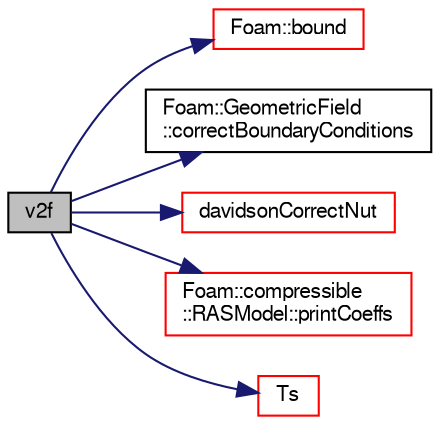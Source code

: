 digraph "v2f"
{
  bgcolor="transparent";
  edge [fontname="FreeSans",fontsize="10",labelfontname="FreeSans",labelfontsize="10"];
  node [fontname="FreeSans",fontsize="10",shape=record];
  rankdir="LR";
  Node0 [label="v2f",height=0.2,width=0.4,color="black", fillcolor="grey75", style="filled", fontcolor="black"];
  Node0 -> Node1 [color="midnightblue",fontsize="10",style="solid",fontname="FreeSans"];
  Node1 [label="Foam::bound",height=0.2,width=0.4,color="red",URL="$a21124.html#a334b2a2d0ce7997d360f7a018174a077",tooltip="Bound the given scalar field if it has gone unbounded. "];
  Node0 -> Node308 [color="midnightblue",fontsize="10",style="solid",fontname="FreeSans"];
  Node308 [label="Foam::GeometricField\l::correctBoundaryConditions",height=0.2,width=0.4,color="black",URL="$a22434.html#acaf6878ef900e593c4b20812f1b567d6",tooltip="Correct boundary field. "];
  Node0 -> Node315 [color="midnightblue",fontsize="10",style="solid",fontname="FreeSans"];
  Node315 [label="davidsonCorrectNut",height=0.2,width=0.4,color="red",URL="$a30774.html#acc9610ef05e27e4997edc02778bf8cdd",tooltip="Apply Davidson correction to nut. "];
  Node0 -> Node317 [color="midnightblue",fontsize="10",style="solid",fontname="FreeSans"];
  Node317 [label="Foam::compressible\l::RASModel::printCoeffs",height=0.2,width=0.4,color="red",URL="$a30758.html#a772219fa2839ff14534c54f38f8d5ce5",tooltip="Print model coefficients. "];
  Node0 -> Node318 [color="midnightblue",fontsize="10",style="solid",fontname="FreeSans"];
  Node318 [label="Ts",height=0.2,width=0.4,color="red",URL="$a30774.html#aaae98c41eb4da673c8996eefa0130151",tooltip="Return time scale, Ts. "];
}
